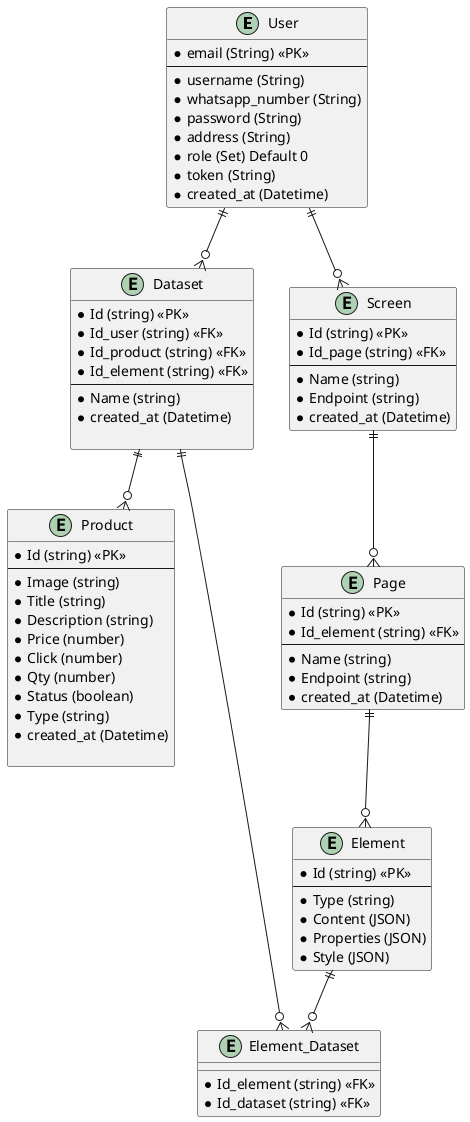 @startuml title Tapmenu

entity User{ 
    * email (String) <<PK>>
    --
    * username (String)
    * whatsapp_number (String)
    * password (String)
    * address (String)
    * role (Set) Default 0
    * token (String)
    * created_at (Datetime)
}

entity Dataset{
    * Id (string) <<PK>>
    * Id_user (string) <<FK>>
    * Id_product (string) <<FK>>
    * Id_element (string) <<FK>>
    --
    * Name (string)
    * created_at (Datetime)

}

entity Product{
    * Id (string) <<PK>>
    --
    * Image (string)
    * Title (string)
    * Description (string)
    * Price (number)
    * Click (number)
    * Qty (number)
    * Status (boolean)
    * Type (string)
    * created_at (Datetime)

}

entity Screen{
    * Id (string) <<PK>>
    * Id_page (string) <<FK>>
    --
    * Name (string)
    * Endpoint (string)
    * created_at (Datetime)
}

entity Page{
    * Id (string) <<PK>>
    * Id_element (string) <<FK>>
    --
    * Name (string)
    * Endpoint (string)
    * created_at (Datetime)
}



entity Element{
    * Id (string) <<PK>>
    --
    * Type (string)
    * Content (JSON)
    * Properties (JSON)
    * Style (JSON)
}

entity Element_Dataset {
    * Id_element (string) <<FK>>
    * Id_dataset (string) <<FK>>
}

User ||--o{ Dataset
User ||--o{ Screen
Dataset ||--o{ Product
Screen ||--o{ Page
Page ||--o{ Element
Element ||--o{ Element_Dataset
Dataset ||--o{ Element_Dataset

@enduml
